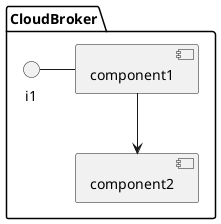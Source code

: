 @startuml

package CloudBroker {
component component1
component component2
interface i1

}
i1 - component1
component1 --> component2
@enduml

